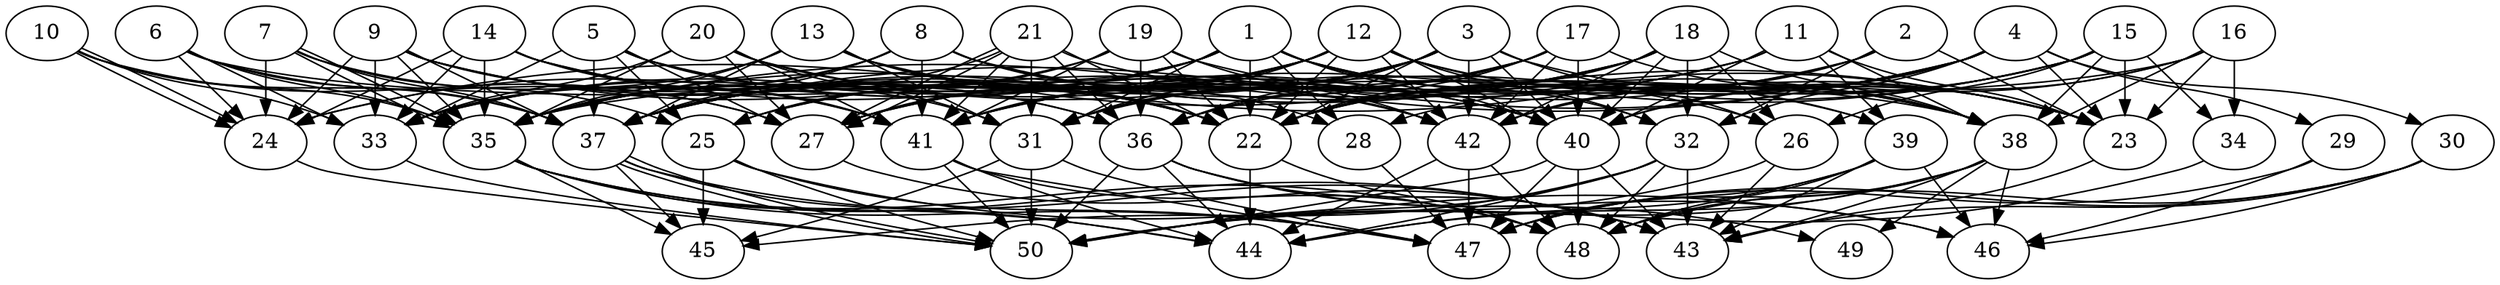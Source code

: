 // DAG automatically generated by daggen at Tue Aug  6 16:32:29 2019
// ./daggen --dot -n 50 --ccr 0.3 --fat 0.7 --regular 0.5 --density 0.7 --mindata 5242880 --maxdata 52428800 
digraph G {
  1 [size="68945920", alpha="0.05", expect_size="20683776"] 
  1 -> 22 [size ="20683776"]
  1 -> 23 [size ="20683776"]
  1 -> 24 [size ="20683776"]
  1 -> 27 [size ="20683776"]
  1 -> 28 [size ="20683776"]
  1 -> 31 [size ="20683776"]
  1 -> 32 [size ="20683776"]
  1 -> 33 [size ="20683776"]
  1 -> 35 [size ="20683776"]
  1 -> 38 [size ="20683776"]
  1 -> 40 [size ="20683776"]
  2 [size="138127360", alpha="0.13", expect_size="41438208"] 
  2 -> 22 [size ="41438208"]
  2 -> 23 [size ="41438208"]
  2 -> 27 [size ="41438208"]
  2 -> 32 [size ="41438208"]
  2 -> 42 [size ="41438208"]
  3 [size="69410133", alpha="0.09", expect_size="20823040"] 
  3 -> 22 [size ="20823040"]
  3 -> 23 [size ="20823040"]
  3 -> 25 [size ="20823040"]
  3 -> 26 [size ="20823040"]
  3 -> 27 [size ="20823040"]
  3 -> 31 [size ="20823040"]
  3 -> 36 [size ="20823040"]
  3 -> 37 [size ="20823040"]
  3 -> 40 [size ="20823040"]
  3 -> 42 [size ="20823040"]
  4 [size="140916053", alpha="0.15", expect_size="42274816"] 
  4 -> 22 [size ="42274816"]
  4 -> 23 [size ="42274816"]
  4 -> 29 [size ="42274816"]
  4 -> 30 [size ="42274816"]
  4 -> 32 [size ="42274816"]
  4 -> 35 [size ="42274816"]
  4 -> 36 [size ="42274816"]
  4 -> 37 [size ="42274816"]
  4 -> 40 [size ="42274816"]
  4 -> 42 [size ="42274816"]
  5 [size="159088640", alpha="0.17", expect_size="47726592"] 
  5 -> 22 [size ="47726592"]
  5 -> 25 [size ="47726592"]
  5 -> 27 [size ="47726592"]
  5 -> 31 [size ="47726592"]
  5 -> 33 [size ="47726592"]
  5 -> 37 [size ="47726592"]
  5 -> 40 [size ="47726592"]
  6 [size="96518827", alpha="0.15", expect_size="28955648"] 
  6 -> 24 [size ="28955648"]
  6 -> 27 [size ="28955648"]
  6 -> 33 [size ="28955648"]
  6 -> 35 [size ="28955648"]
  6 -> 37 [size ="28955648"]
  6 -> 38 [size ="28955648"]
  7 [size="151661227", alpha="0.12", expect_size="45498368"] 
  7 -> 24 [size ="45498368"]
  7 -> 25 [size ="45498368"]
  7 -> 35 [size ="45498368"]
  7 -> 35 [size ="45498368"]
  7 -> 37 [size ="45498368"]
  7 -> 41 [size ="45498368"]
  8 [size="22947840", alpha="0.16", expect_size="6884352"] 
  8 -> 23 [size ="6884352"]
  8 -> 28 [size ="6884352"]
  8 -> 33 [size ="6884352"]
  8 -> 35 [size ="6884352"]
  8 -> 37 [size ="6884352"]
  8 -> 41 [size ="6884352"]
  8 -> 42 [size ="6884352"]
  9 [size="132232533", alpha="0.08", expect_size="39669760"] 
  9 -> 22 [size ="39669760"]
  9 -> 24 [size ="39669760"]
  9 -> 33 [size ="39669760"]
  9 -> 35 [size ="39669760"]
  9 -> 36 [size ="39669760"]
  9 -> 37 [size ="39669760"]
  9 -> 41 [size ="39669760"]
  9 -> 42 [size ="39669760"]
  10 [size="29388800", alpha="0.06", expect_size="8816640"] 
  10 -> 24 [size ="8816640"]
  10 -> 24 [size ="8816640"]
  10 -> 27 [size ="8816640"]
  10 -> 33 [size ="8816640"]
  10 -> 35 [size ="8816640"]
  10 -> 37 [size ="8816640"]
  11 [size="83954347", alpha="0.10", expect_size="25186304"] 
  11 -> 23 [size ="25186304"]
  11 -> 24 [size ="25186304"]
  11 -> 27 [size ="25186304"]
  11 -> 38 [size ="25186304"]
  11 -> 39 [size ="25186304"]
  11 -> 40 [size ="25186304"]
  11 -> 41 [size ="25186304"]
  12 [size="126580053", alpha="0.06", expect_size="37974016"] 
  12 -> 22 [size ="37974016"]
  12 -> 23 [size ="37974016"]
  12 -> 25 [size ="37974016"]
  12 -> 27 [size ="37974016"]
  12 -> 31 [size ="37974016"]
  12 -> 32 [size ="37974016"]
  12 -> 33 [size ="37974016"]
  12 -> 37 [size ="37974016"]
  12 -> 39 [size ="37974016"]
  12 -> 40 [size ="37974016"]
  12 -> 41 [size ="37974016"]
  12 -> 42 [size ="37974016"]
  13 [size="68266667", alpha="0.02", expect_size="20480000"] 
  13 -> 22 [size ="20480000"]
  13 -> 23 [size ="20480000"]
  13 -> 31 [size ="20480000"]
  13 -> 33 [size ="20480000"]
  13 -> 35 [size ="20480000"]
  13 -> 37 [size ="20480000"]
  13 -> 42 [size ="20480000"]
  14 [size="135434240", alpha="0.20", expect_size="40630272"] 
  14 -> 22 [size ="40630272"]
  14 -> 24 [size ="40630272"]
  14 -> 33 [size ="40630272"]
  14 -> 35 [size ="40630272"]
  14 -> 36 [size ="40630272"]
  14 -> 40 [size ="40630272"]
  14 -> 41 [size ="40630272"]
  15 [size="95846400", alpha="0.12", expect_size="28753920"] 
  15 -> 22 [size ="28753920"]
  15 -> 23 [size ="28753920"]
  15 -> 26 [size ="28753920"]
  15 -> 28 [size ="28753920"]
  15 -> 31 [size ="28753920"]
  15 -> 34 [size ="28753920"]
  15 -> 38 [size ="28753920"]
  15 -> 41 [size ="28753920"]
  16 [size="72318293", alpha="0.05", expect_size="21695488"] 
  16 -> 23 [size ="21695488"]
  16 -> 34 [size ="21695488"]
  16 -> 35 [size ="21695488"]
  16 -> 38 [size ="21695488"]
  16 -> 40 [size ="21695488"]
  16 -> 42 [size ="21695488"]
  17 [size="32426667", alpha="0.03", expect_size="9728000"] 
  17 -> 22 [size ="9728000"]
  17 -> 31 [size ="9728000"]
  17 -> 36 [size ="9728000"]
  17 -> 37 [size ="9728000"]
  17 -> 38 [size ="9728000"]
  17 -> 40 [size ="9728000"]
  17 -> 41 [size ="9728000"]
  17 -> 42 [size ="9728000"]
  18 [size="127518720", alpha="0.11", expect_size="38255616"] 
  18 -> 22 [size ="38255616"]
  18 -> 26 [size ="38255616"]
  18 -> 32 [size ="38255616"]
  18 -> 35 [size ="38255616"]
  18 -> 37 [size ="38255616"]
  18 -> 38 [size ="38255616"]
  18 -> 40 [size ="38255616"]
  18 -> 41 [size ="38255616"]
  18 -> 42 [size ="38255616"]
  19 [size="93696000", alpha="0.09", expect_size="28108800"] 
  19 -> 22 [size ="28108800"]
  19 -> 25 [size ="28108800"]
  19 -> 35 [size ="28108800"]
  19 -> 36 [size ="28108800"]
  19 -> 39 [size ="28108800"]
  19 -> 41 [size ="28108800"]
  19 -> 42 [size ="28108800"]
  20 [size="153303040", alpha="0.07", expect_size="45990912"] 
  20 -> 22 [size ="45990912"]
  20 -> 26 [size ="45990912"]
  20 -> 27 [size ="45990912"]
  20 -> 31 [size ="45990912"]
  20 -> 33 [size ="45990912"]
  20 -> 35 [size ="45990912"]
  20 -> 41 [size ="45990912"]
  21 [size="44953600", alpha="0.11", expect_size="13486080"] 
  21 -> 22 [size ="13486080"]
  21 -> 27 [size ="13486080"]
  21 -> 27 [size ="13486080"]
  21 -> 31 [size ="13486080"]
  21 -> 36 [size ="13486080"]
  21 -> 37 [size ="13486080"]
  21 -> 38 [size ="13486080"]
  21 -> 41 [size ="13486080"]
  22 [size="125924693", alpha="0.10", expect_size="37777408"] 
  22 -> 44 [size ="37777408"]
  22 -> 48 [size ="37777408"]
  23 [size="19643733", alpha="0.16", expect_size="5893120"] 
  23 -> 43 [size ="5893120"]
  24 [size="37266773", alpha="0.17", expect_size="11180032"] 
  24 -> 50 [size ="11180032"]
  25 [size="35170987", alpha="0.17", expect_size="10551296"] 
  25 -> 45 [size ="10551296"]
  25 -> 46 [size ="10551296"]
  25 -> 47 [size ="10551296"]
  25 -> 50 [size ="10551296"]
  26 [size="128583680", alpha="0.07", expect_size="38575104"] 
  26 -> 43 [size ="38575104"]
  26 -> 50 [size ="38575104"]
  27 [size="165352107", alpha="0.13", expect_size="49605632"] 
  27 -> 43 [size ="49605632"]
  28 [size="29579947", alpha="0.01", expect_size="8873984"] 
  28 -> 47 [size ="8873984"]
  29 [size="114749440", alpha="0.03", expect_size="34424832"] 
  29 -> 46 [size ="34424832"]
  29 -> 47 [size ="34424832"]
  30 [size="31866880", alpha="0.06", expect_size="9560064"] 
  30 -> 43 [size ="9560064"]
  30 -> 46 [size ="9560064"]
  30 -> 47 [size ="9560064"]
  30 -> 48 [size ="9560064"]
  31 [size="85534720", alpha="0.18", expect_size="25660416"] 
  31 -> 45 [size ="25660416"]
  31 -> 47 [size ="25660416"]
  31 -> 50 [size ="25660416"]
  32 [size="169943040", alpha="0.04", expect_size="50982912"] 
  32 -> 43 [size ="50982912"]
  32 -> 44 [size ="50982912"]
  32 -> 45 [size ="50982912"]
  32 -> 48 [size ="50982912"]
  32 -> 50 [size ="50982912"]
  33 [size="91170133", alpha="0.16", expect_size="27351040"] 
  33 -> 50 [size ="27351040"]
  34 [size="58443093", alpha="0.03", expect_size="17532928"] 
  34 -> 50 [size ="17532928"]
  35 [size="37908480", alpha="0.01", expect_size="11372544"] 
  35 -> 43 [size ="11372544"]
  35 -> 44 [size ="11372544"]
  35 -> 45 [size ="11372544"]
  35 -> 47 [size ="11372544"]
  35 -> 48 [size ="11372544"]
  36 [size="171185493", alpha="0.05", expect_size="51355648"] 
  36 -> 43 [size ="51355648"]
  36 -> 44 [size ="51355648"]
  36 -> 46 [size ="51355648"]
  36 -> 49 [size ="51355648"]
  36 -> 50 [size ="51355648"]
  37 [size="65457493", alpha="0.11", expect_size="19637248"] 
  37 -> 43 [size ="19637248"]
  37 -> 44 [size ="19637248"]
  37 -> 45 [size ="19637248"]
  37 -> 50 [size ="19637248"]
  37 -> 50 [size ="19637248"]
  38 [size="169485653", alpha="0.11", expect_size="50845696"] 
  38 -> 43 [size ="50845696"]
  38 -> 44 [size ="50845696"]
  38 -> 46 [size ="50845696"]
  38 -> 47 [size ="50845696"]
  38 -> 48 [size ="50845696"]
  38 -> 49 [size ="50845696"]
  38 -> 50 [size ="50845696"]
  39 [size="174175573", alpha="0.01", expect_size="52252672"] 
  39 -> 43 [size ="52252672"]
  39 -> 44 [size ="52252672"]
  39 -> 46 [size ="52252672"]
  39 -> 47 [size ="52252672"]
  39 -> 48 [size ="52252672"]
  40 [size="36993707", alpha="0.08", expect_size="11098112"] 
  40 -> 43 [size ="11098112"]
  40 -> 47 [size ="11098112"]
  40 -> 48 [size ="11098112"]
  40 -> 50 [size ="11098112"]
  41 [size="84428800", alpha="0.18", expect_size="25328640"] 
  41 -> 44 [size ="25328640"]
  41 -> 47 [size ="25328640"]
  41 -> 48 [size ="25328640"]
  41 -> 50 [size ="25328640"]
  42 [size="68389547", alpha="0.03", expect_size="20516864"] 
  42 -> 44 [size ="20516864"]
  42 -> 47 [size ="20516864"]
  42 -> 48 [size ="20516864"]
  43 [size="97983147", alpha="0.07", expect_size="29394944"] 
  44 [size="66713600", alpha="0.14", expect_size="20014080"] 
  45 [size="92545707", alpha="0.04", expect_size="27763712"] 
  46 [size="96563200", alpha="0.07", expect_size="28968960"] 
  47 [size="133611520", alpha="0.10", expect_size="40083456"] 
  48 [size="61354667", alpha="0.13", expect_size="18406400"] 
  49 [size="147124907", alpha="0.10", expect_size="44137472"] 
  50 [size="152572587", alpha="0.08", expect_size="45771776"] 
}
